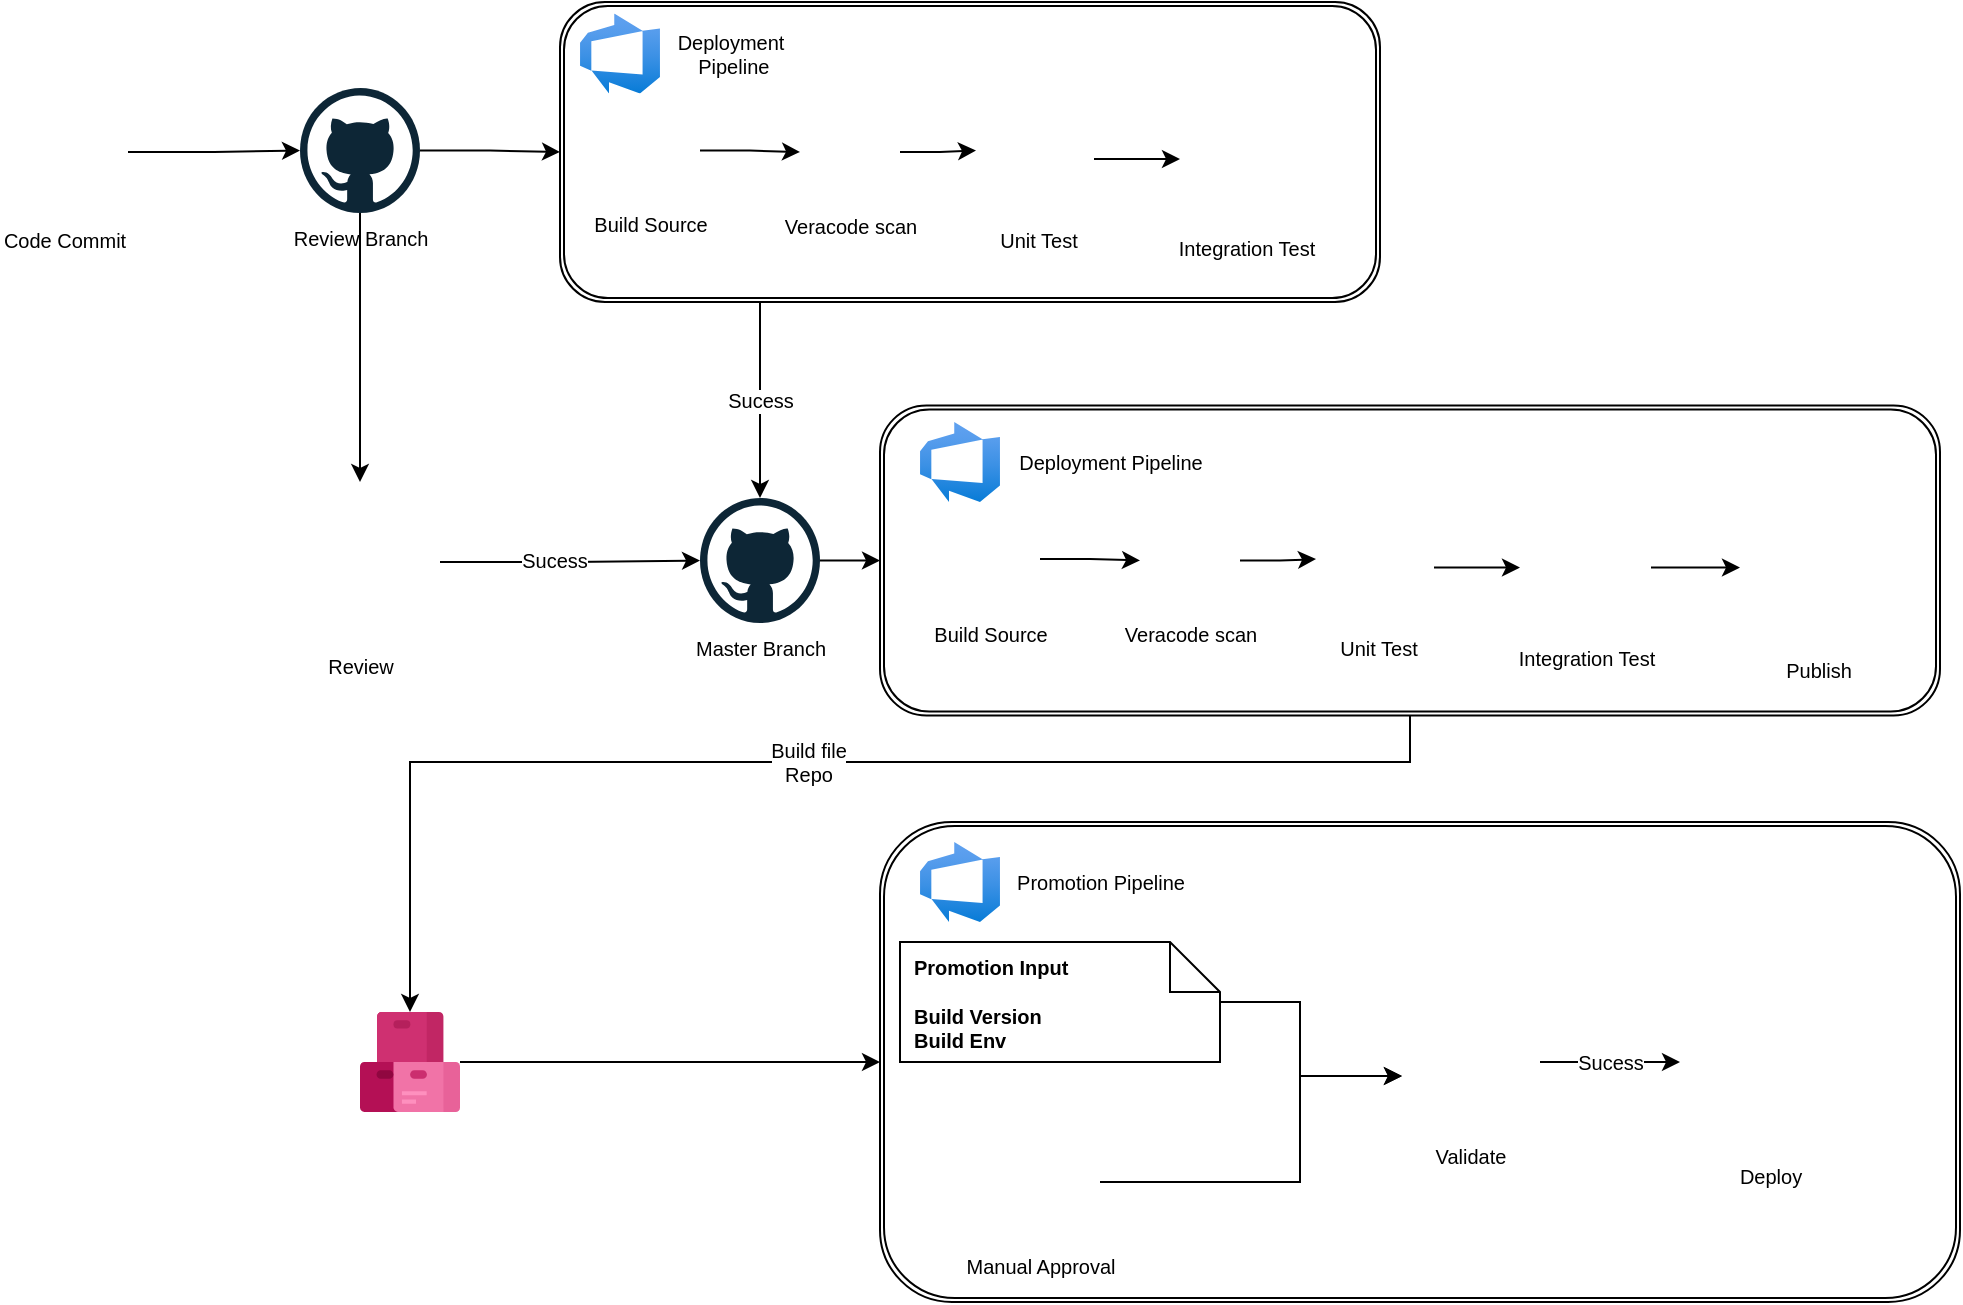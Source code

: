 <mxfile version="15.5.5" type="github">
  <diagram id="Ej70ZjaEq2M4L3pgRUde" name="Page-1">
    <mxGraphModel dx="1422" dy="705" grid="1" gridSize="10" guides="1" tooltips="1" connect="1" arrows="1" fold="1" page="1" pageScale="1" pageWidth="850" pageHeight="1100" math="0" shadow="0">
      <root>
        <mxCell id="0" />
        <mxCell id="1" parent="0" />
        <mxCell id="VzXeBZxzgqzsdJ8qDBCJ-18" style="edgeStyle=orthogonalEdgeStyle;rounded=0;orthogonalLoop=1;jettySize=auto;html=1;fontSize=10;" edge="1" parent="1" source="VzXeBZxzgqzsdJ8qDBCJ-8" target="VzXeBZxzgqzsdJ8qDBCJ-17">
          <mxGeometry relative="1" as="geometry" />
        </mxCell>
        <mxCell id="VzXeBZxzgqzsdJ8qDBCJ-8" value="Code Commit" style="shape=image;html=1;verticalAlign=top;verticalLabelPosition=bottom;labelBackgroundColor=#ffffff;imageAspect=0;aspect=fixed;image=https://cdn4.iconfinder.com/data/icons/thin-line-icons-for-seo-and-development-1/64/seo_programming-128.png;fontSize=10;" vertex="1" parent="1">
          <mxGeometry x="100" y="173" width="64" height="64" as="geometry" />
        </mxCell>
        <mxCell id="VzXeBZxzgqzsdJ8qDBCJ-21" style="edgeStyle=orthogonalEdgeStyle;rounded=0;orthogonalLoop=1;jettySize=auto;html=1;entryX=0;entryY=0.5;entryDx=0;entryDy=0;fontSize=10;" edge="1" parent="1" source="VzXeBZxzgqzsdJ8qDBCJ-17" target="VzXeBZxzgqzsdJ8qDBCJ-19">
          <mxGeometry relative="1" as="geometry" />
        </mxCell>
        <mxCell id="VzXeBZxzgqzsdJ8qDBCJ-26" style="edgeStyle=orthogonalEdgeStyle;rounded=0;orthogonalLoop=1;jettySize=auto;html=1;fontSize=10;" edge="1" parent="1" source="VzXeBZxzgqzsdJ8qDBCJ-17" target="VzXeBZxzgqzsdJ8qDBCJ-25">
          <mxGeometry relative="1" as="geometry" />
        </mxCell>
        <mxCell id="VzXeBZxzgqzsdJ8qDBCJ-17" value="Review Branch" style="dashed=0;outlineConnect=0;html=1;align=center;labelPosition=center;verticalLabelPosition=bottom;verticalAlign=top;shape=mxgraph.weblogos.github;fontSize=10;" vertex="1" parent="1">
          <mxGeometry x="250" y="173" width="60" height="62.5" as="geometry" />
        </mxCell>
        <mxCell id="VzXeBZxzgqzsdJ8qDBCJ-37" value="Sucess" style="edgeStyle=orthogonalEdgeStyle;rounded=0;orthogonalLoop=1;jettySize=auto;html=1;fontSize=10;" edge="1" parent="1" source="VzXeBZxzgqzsdJ8qDBCJ-19" target="VzXeBZxzgqzsdJ8qDBCJ-36">
          <mxGeometry relative="1" as="geometry">
            <Array as="points">
              <mxPoint x="480" y="310" />
              <mxPoint x="480" y="310" />
            </Array>
          </mxGeometry>
        </mxCell>
        <mxCell id="VzXeBZxzgqzsdJ8qDBCJ-19" value="" style="shape=ext;double=1;rounded=1;whiteSpace=wrap;html=1;fontSize=10;" vertex="1" parent="1">
          <mxGeometry x="380" y="130" width="410" height="150" as="geometry" />
        </mxCell>
        <mxCell id="VzXeBZxzgqzsdJ8qDBCJ-24" style="edgeStyle=orthogonalEdgeStyle;rounded=0;orthogonalLoop=1;jettySize=auto;html=1;entryX=0;entryY=0.5;entryDx=0;entryDy=0;fontSize=10;" edge="1" parent="1" source="VzXeBZxzgqzsdJ8qDBCJ-22" target="VzXeBZxzgqzsdJ8qDBCJ-23">
          <mxGeometry relative="1" as="geometry" />
        </mxCell>
        <mxCell id="VzXeBZxzgqzsdJ8qDBCJ-22" value="Build Source" style="shape=image;html=1;verticalAlign=top;verticalLabelPosition=bottom;labelBackgroundColor=#ffffff;imageAspect=0;aspect=fixed;image=https://cdn3.iconfinder.com/data/icons/filled-construction-1/64/Artboard_18-128.png;fontSize=10;" vertex="1" parent="1">
          <mxGeometry x="400" y="179.25" width="50" height="50" as="geometry" />
        </mxCell>
        <mxCell id="VzXeBZxzgqzsdJ8qDBCJ-28" style="edgeStyle=orthogonalEdgeStyle;rounded=0;orthogonalLoop=1;jettySize=auto;html=1;fontSize=10;" edge="1" parent="1" source="VzXeBZxzgqzsdJ8qDBCJ-23">
          <mxGeometry relative="1" as="geometry">
            <mxPoint x="588" y="204.3" as="targetPoint" />
          </mxGeometry>
        </mxCell>
        <mxCell id="VzXeBZxzgqzsdJ8qDBCJ-23" value="Veracode scan" style="shape=image;html=1;verticalAlign=top;verticalLabelPosition=bottom;labelBackgroundColor=#ffffff;imageAspect=0;aspect=fixed;image=https://cdn2.iconfinder.com/data/icons/analytic-investment-and-balanced-scorecard/512/433_3d_dimensional_holographic_scan_scanner_3d_print_printing-128.png;fontSize=10;" vertex="1" parent="1">
          <mxGeometry x="500" y="180" width="50" height="50" as="geometry" />
        </mxCell>
        <mxCell id="VzXeBZxzgqzsdJ8qDBCJ-38" style="edgeStyle=orthogonalEdgeStyle;rounded=0;orthogonalLoop=1;jettySize=auto;html=1;fontSize=10;" edge="1" parent="1" source="VzXeBZxzgqzsdJ8qDBCJ-25" target="VzXeBZxzgqzsdJ8qDBCJ-36">
          <mxGeometry relative="1" as="geometry" />
        </mxCell>
        <mxCell id="VzXeBZxzgqzsdJ8qDBCJ-40" value="Sucess" style="edgeLabel;html=1;align=center;verticalAlign=middle;resizable=0;points=[];fontSize=10;" vertex="1" connectable="0" parent="VzXeBZxzgqzsdJ8qDBCJ-38">
          <mxGeometry x="-0.131" y="1" relative="1" as="geometry">
            <mxPoint as="offset" />
          </mxGeometry>
        </mxCell>
        <mxCell id="VzXeBZxzgqzsdJ8qDBCJ-25" value="Review" style="shape=image;html=1;verticalAlign=top;verticalLabelPosition=bottom;labelBackgroundColor=#ffffff;imageAspect=0;aspect=fixed;image=https://cdn3.iconfinder.com/data/icons/customer-support-24/64/customer-satisfaction-system-review-evaluation-128.png;fontSize=10;" vertex="1" parent="1">
          <mxGeometry x="240" y="370" width="80" height="80" as="geometry" />
        </mxCell>
        <mxCell id="VzXeBZxzgqzsdJ8qDBCJ-35" style="edgeStyle=orthogonalEdgeStyle;rounded=0;orthogonalLoop=1;jettySize=auto;html=1;entryX=0;entryY=0.5;entryDx=0;entryDy=0;fontSize=10;" edge="1" parent="1" source="VzXeBZxzgqzsdJ8qDBCJ-29" target="VzXeBZxzgqzsdJ8qDBCJ-32">
          <mxGeometry relative="1" as="geometry" />
        </mxCell>
        <mxCell id="VzXeBZxzgqzsdJ8qDBCJ-29" value="Unit Test" style="shape=image;html=1;verticalAlign=top;verticalLabelPosition=bottom;labelBackgroundColor=#ffffff;imageAspect=0;aspect=fixed;image=https://cdn0.iconfinder.com/data/icons/gcons-2/21/test1-128.png;fontSize=10;" vertex="1" parent="1">
          <mxGeometry x="590" y="180" width="57" height="57" as="geometry" />
        </mxCell>
        <mxCell id="VzXeBZxzgqzsdJ8qDBCJ-32" value="Integration Test" style="shape=image;html=1;verticalAlign=top;verticalLabelPosition=bottom;labelBackgroundColor=#ffffff;imageAspect=0;aspect=fixed;image=https://cdn0.iconfinder.com/data/icons/font-awesome-solid-vol-1/640/cogs-128.png;fontSize=10;" vertex="1" parent="1">
          <mxGeometry x="690" y="175.75" width="65.5" height="65.5" as="geometry" />
        </mxCell>
        <mxCell id="VzXeBZxzgqzsdJ8qDBCJ-62" style="edgeStyle=orthogonalEdgeStyle;rounded=0;orthogonalLoop=1;jettySize=auto;html=1;fontSize=10;" edge="1" parent="1" source="VzXeBZxzgqzsdJ8qDBCJ-36" target="VzXeBZxzgqzsdJ8qDBCJ-53">
          <mxGeometry relative="1" as="geometry" />
        </mxCell>
        <mxCell id="VzXeBZxzgqzsdJ8qDBCJ-36" value="Master Branch" style="dashed=0;outlineConnect=0;html=1;align=center;labelPosition=center;verticalLabelPosition=bottom;verticalAlign=top;shape=mxgraph.weblogos.github;fontSize=10;" vertex="1" parent="1">
          <mxGeometry x="450" y="378" width="60" height="62.5" as="geometry" />
        </mxCell>
        <mxCell id="VzXeBZxzgqzsdJ8qDBCJ-41" value="" style="aspect=fixed;html=1;points=[];align=center;image;fontSize=12;image=img/lib/azure2/devops/Azure_DevOps.svg;" vertex="1" parent="1">
          <mxGeometry x="390" y="135.75" width="40" height="40" as="geometry" />
        </mxCell>
        <mxCell id="VzXeBZxzgqzsdJ8qDBCJ-86" value="Build file &lt;br&gt;Repo" style="edgeStyle=orthogonalEdgeStyle;rounded=0;orthogonalLoop=1;jettySize=auto;html=1;fontSize=10;" edge="1" parent="1" source="VzXeBZxzgqzsdJ8qDBCJ-53" target="VzXeBZxzgqzsdJ8qDBCJ-85">
          <mxGeometry relative="1" as="geometry">
            <Array as="points">
              <mxPoint x="805" y="510" />
              <mxPoint x="305" y="510" />
            </Array>
          </mxGeometry>
        </mxCell>
        <mxCell id="VzXeBZxzgqzsdJ8qDBCJ-53" value="" style="shape=ext;double=1;rounded=1;whiteSpace=wrap;html=1;fontSize=10;" vertex="1" parent="1">
          <mxGeometry x="540" y="331.75" width="530" height="155" as="geometry" />
        </mxCell>
        <mxCell id="VzXeBZxzgqzsdJ8qDBCJ-54" style="edgeStyle=orthogonalEdgeStyle;rounded=0;orthogonalLoop=1;jettySize=auto;html=1;entryX=0;entryY=0.5;entryDx=0;entryDy=0;fontSize=10;" edge="1" parent="1" source="VzXeBZxzgqzsdJ8qDBCJ-55" target="VzXeBZxzgqzsdJ8qDBCJ-57">
          <mxGeometry relative="1" as="geometry" />
        </mxCell>
        <mxCell id="VzXeBZxzgqzsdJ8qDBCJ-55" value="Build Source" style="shape=image;html=1;verticalAlign=top;verticalLabelPosition=bottom;labelBackgroundColor=#ffffff;imageAspect=0;aspect=fixed;image=https://cdn3.iconfinder.com/data/icons/filled-construction-1/64/Artboard_18-128.png;fontSize=10;" vertex="1" parent="1">
          <mxGeometry x="570" y="383.5" width="50" height="50" as="geometry" />
        </mxCell>
        <mxCell id="VzXeBZxzgqzsdJ8qDBCJ-56" style="edgeStyle=orthogonalEdgeStyle;rounded=0;orthogonalLoop=1;jettySize=auto;html=1;fontSize=10;" edge="1" parent="1" source="VzXeBZxzgqzsdJ8qDBCJ-57">
          <mxGeometry relative="1" as="geometry">
            <mxPoint x="758" y="408.55" as="targetPoint" />
          </mxGeometry>
        </mxCell>
        <mxCell id="VzXeBZxzgqzsdJ8qDBCJ-57" value="Veracode scan" style="shape=image;html=1;verticalAlign=top;verticalLabelPosition=bottom;labelBackgroundColor=#ffffff;imageAspect=0;aspect=fixed;image=https://cdn2.iconfinder.com/data/icons/analytic-investment-and-balanced-scorecard/512/433_3d_dimensional_holographic_scan_scanner_3d_print_printing-128.png;fontSize=10;" vertex="1" parent="1">
          <mxGeometry x="670" y="384.25" width="50" height="50" as="geometry" />
        </mxCell>
        <mxCell id="VzXeBZxzgqzsdJ8qDBCJ-58" style="edgeStyle=orthogonalEdgeStyle;rounded=0;orthogonalLoop=1;jettySize=auto;html=1;entryX=0;entryY=0.5;entryDx=0;entryDy=0;fontSize=10;" edge="1" parent="1" source="VzXeBZxzgqzsdJ8qDBCJ-59" target="VzXeBZxzgqzsdJ8qDBCJ-60">
          <mxGeometry relative="1" as="geometry" />
        </mxCell>
        <mxCell id="VzXeBZxzgqzsdJ8qDBCJ-59" value="Unit Test" style="shape=image;html=1;verticalAlign=top;verticalLabelPosition=bottom;labelBackgroundColor=#ffffff;imageAspect=0;aspect=fixed;image=https://cdn0.iconfinder.com/data/icons/gcons-2/21/test1-128.png;fontSize=10;" vertex="1" parent="1">
          <mxGeometry x="760" y="384.25" width="57" height="57" as="geometry" />
        </mxCell>
        <mxCell id="VzXeBZxzgqzsdJ8qDBCJ-66" style="edgeStyle=orthogonalEdgeStyle;rounded=0;orthogonalLoop=1;jettySize=auto;html=1;fontSize=10;" edge="1" parent="1" source="VzXeBZxzgqzsdJ8qDBCJ-60" target="VzXeBZxzgqzsdJ8qDBCJ-64">
          <mxGeometry relative="1" as="geometry" />
        </mxCell>
        <mxCell id="VzXeBZxzgqzsdJ8qDBCJ-60" value="Integration Test" style="shape=image;html=1;verticalAlign=top;verticalLabelPosition=bottom;labelBackgroundColor=#ffffff;imageAspect=0;aspect=fixed;image=https://cdn0.iconfinder.com/data/icons/font-awesome-solid-vol-1/640/cogs-128.png;fontSize=10;" vertex="1" parent="1">
          <mxGeometry x="860" y="380" width="65.5" height="65.5" as="geometry" />
        </mxCell>
        <mxCell id="VzXeBZxzgqzsdJ8qDBCJ-61" value="" style="aspect=fixed;html=1;points=[];align=center;image;fontSize=12;image=img/lib/azure2/devops/Azure_DevOps.svg;" vertex="1" parent="1">
          <mxGeometry x="560" y="340" width="40" height="40" as="geometry" />
        </mxCell>
        <mxCell id="VzXeBZxzgqzsdJ8qDBCJ-64" value="Publish" style="shape=image;html=1;verticalAlign=top;verticalLabelPosition=bottom;labelBackgroundColor=#ffffff;imageAspect=0;aspect=fixed;image=https://cdn3.iconfinder.com/data/icons/software-engineering-and-video-gaming/512/602_Launch_mission_shuttle_startup_publish-128.png;fontSize=10;" vertex="1" parent="1">
          <mxGeometry x="970" y="374" width="77.5" height="77.5" as="geometry" />
        </mxCell>
        <mxCell id="VzXeBZxzgqzsdJ8qDBCJ-68" value="" style="shape=ext;double=1;rounded=1;whiteSpace=wrap;html=1;fontSize=10;" vertex="1" parent="1">
          <mxGeometry x="540" y="540" width="540" height="240" as="geometry" />
        </mxCell>
        <mxCell id="VzXeBZxzgqzsdJ8qDBCJ-80" style="edgeStyle=orthogonalEdgeStyle;rounded=0;orthogonalLoop=1;jettySize=auto;html=1;entryX=0.014;entryY=0.6;entryDx=0;entryDy=0;entryPerimeter=0;fontSize=10;" edge="1" parent="1" source="VzXeBZxzgqzsdJ8qDBCJ-71" target="VzXeBZxzgqzsdJ8qDBCJ-79">
          <mxGeometry relative="1" as="geometry">
            <Array as="points">
              <mxPoint x="750" y="630" />
              <mxPoint x="750" y="667" />
            </Array>
          </mxGeometry>
        </mxCell>
        <mxCell id="VzXeBZxzgqzsdJ8qDBCJ-71" value="&lt;b&gt;Build Version&lt;br&gt;Build Env&amp;nbsp;&lt;/b&gt;" style="shape=note2;boundedLbl=1;whiteSpace=wrap;html=1;size=25;verticalAlign=top;align=left;spacingLeft=5;fontSize=10;" vertex="1" parent="1">
          <mxGeometry x="550" y="600" width="160" height="60" as="geometry" />
        </mxCell>
        <mxCell id="VzXeBZxzgqzsdJ8qDBCJ-72" value="Promotion Input" style="resizeWidth=1;part=1;strokeColor=none;fillColor=none;align=left;spacingLeft=5;fontSize=10;fontStyle=1" vertex="1" parent="VzXeBZxzgqzsdJ8qDBCJ-71">
          <mxGeometry width="160" height="25" relative="1" as="geometry" />
        </mxCell>
        <mxCell id="VzXeBZxzgqzsdJ8qDBCJ-73" value="Deployment&lt;br&gt;&amp;nbsp;Pipeline" style="text;html=1;align=center;verticalAlign=middle;resizable=0;points=[];autosize=1;strokeColor=none;fillColor=none;fontSize=10;" vertex="1" parent="1">
          <mxGeometry x="430" y="140.75" width="70" height="30" as="geometry" />
        </mxCell>
        <mxCell id="VzXeBZxzgqzsdJ8qDBCJ-74" value="Deployment Pipeline" style="text;html=1;align=center;verticalAlign=middle;resizable=0;points=[];autosize=1;strokeColor=none;fillColor=none;fontSize=10;" vertex="1" parent="1">
          <mxGeometry x="600" y="350" width="110" height="20" as="geometry" />
        </mxCell>
        <mxCell id="VzXeBZxzgqzsdJ8qDBCJ-76" value="" style="aspect=fixed;html=1;points=[];align=center;image;fontSize=12;image=img/lib/azure2/devops/Azure_DevOps.svg;" vertex="1" parent="1">
          <mxGeometry x="560" y="550" width="40" height="40" as="geometry" />
        </mxCell>
        <mxCell id="VzXeBZxzgqzsdJ8qDBCJ-77" value="Promotion Pipeline" style="text;html=1;align=center;verticalAlign=middle;resizable=0;points=[];autosize=1;strokeColor=none;fillColor=none;fontSize=10;" vertex="1" parent="1">
          <mxGeometry x="600" y="560" width="100" height="20" as="geometry" />
        </mxCell>
        <mxCell id="VzXeBZxzgqzsdJ8qDBCJ-81" style="edgeStyle=orthogonalEdgeStyle;rounded=0;orthogonalLoop=1;jettySize=auto;html=1;entryX=0.014;entryY=0.6;entryDx=0;entryDy=0;entryPerimeter=0;fontSize=10;" edge="1" parent="1" source="VzXeBZxzgqzsdJ8qDBCJ-78" target="VzXeBZxzgqzsdJ8qDBCJ-79">
          <mxGeometry relative="1" as="geometry">
            <Array as="points">
              <mxPoint x="750" y="720" />
              <mxPoint x="750" y="667" />
            </Array>
          </mxGeometry>
        </mxCell>
        <mxCell id="VzXeBZxzgqzsdJ8qDBCJ-78" value="Manual Approval" style="shape=image;html=1;verticalAlign=top;verticalLabelPosition=bottom;labelBackgroundColor=#ffffff;imageAspect=0;aspect=fixed;image=https://cdn4.iconfinder.com/data/icons/music-ui-solid-24px/24/tick_success_done_valid-2-128.png;fontSize=10;" vertex="1" parent="1">
          <mxGeometry x="590" y="690" width="60" height="60" as="geometry" />
        </mxCell>
        <mxCell id="VzXeBZxzgqzsdJ8qDBCJ-83" value="Sucess" style="edgeStyle=orthogonalEdgeStyle;rounded=0;orthogonalLoop=1;jettySize=auto;html=1;entryX=0;entryY=0.5;entryDx=0;entryDy=0;fontSize=10;" edge="1" parent="1" source="VzXeBZxzgqzsdJ8qDBCJ-79" target="VzXeBZxzgqzsdJ8qDBCJ-82">
          <mxGeometry relative="1" as="geometry" />
        </mxCell>
        <mxCell id="VzXeBZxzgqzsdJ8qDBCJ-79" value="Validate" style="shape=image;html=1;verticalAlign=top;verticalLabelPosition=bottom;labelBackgroundColor=#ffffff;imageAspect=0;aspect=fixed;image=https://cdn1.iconfinder.com/data/icons/material-core/20/check-circle-outline-128.png;fontSize=10;" vertex="1" parent="1">
          <mxGeometry x="800" y="625" width="70" height="70" as="geometry" />
        </mxCell>
        <mxCell id="VzXeBZxzgqzsdJ8qDBCJ-82" value="Deploy" style="shape=image;html=1;verticalAlign=top;verticalLabelPosition=bottom;labelBackgroundColor=#ffffff;imageAspect=0;aspect=fixed;image=https://cdn2.iconfinder.com/data/icons/competitive-strategy-and-corporate-training/512/730_management_process_production_task_work_Business_Management-128.png;fontSize=10;" vertex="1" parent="1">
          <mxGeometry x="940" y="615" width="90" height="90" as="geometry" />
        </mxCell>
        <mxCell id="VzXeBZxzgqzsdJ8qDBCJ-89" style="edgeStyle=orthogonalEdgeStyle;rounded=0;orthogonalLoop=1;jettySize=auto;html=1;entryX=0;entryY=0.5;entryDx=0;entryDy=0;fontSize=10;" edge="1" parent="1" source="VzXeBZxzgqzsdJ8qDBCJ-85" target="VzXeBZxzgqzsdJ8qDBCJ-68">
          <mxGeometry relative="1" as="geometry" />
        </mxCell>
        <mxCell id="VzXeBZxzgqzsdJ8qDBCJ-85" value="" style="sketch=0;aspect=fixed;html=1;points=[];align=center;image;fontSize=12;image=img/lib/mscae/Azure_Artifacts.svg;" vertex="1" parent="1">
          <mxGeometry x="280" y="635" width="50" height="50" as="geometry" />
        </mxCell>
      </root>
    </mxGraphModel>
  </diagram>
</mxfile>
